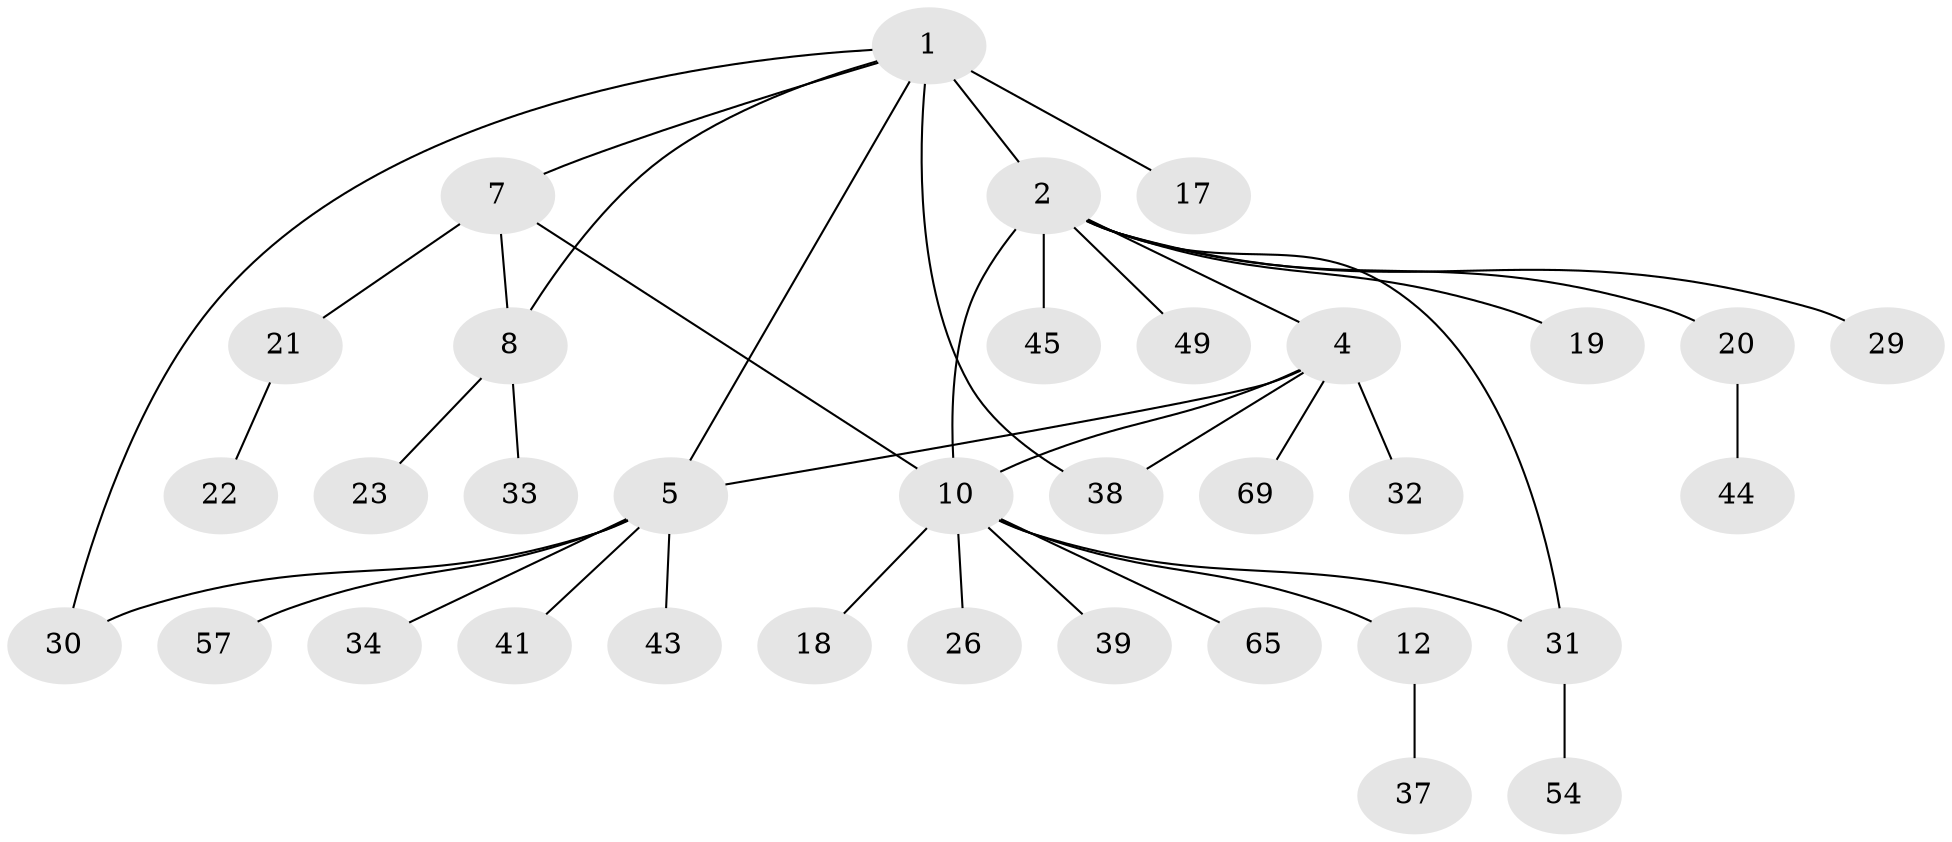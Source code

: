// original degree distribution, {4: 0.07246376811594203, 10: 0.014492753623188406, 5: 0.028985507246376812, 9: 0.028985507246376812, 7: 0.014492753623188406, 8: 0.043478260869565216, 3: 0.07246376811594203, 1: 0.5507246376811594, 2: 0.17391304347826086}
// Generated by graph-tools (version 1.1) at 2025/19/03/04/25 18:19:50]
// undirected, 34 vertices, 40 edges
graph export_dot {
graph [start="1"]
  node [color=gray90,style=filled];
  1 [super="+9+35"];
  2 [super="+3+46+59+13+48+25"];
  4 [super="+6"];
  5;
  7;
  8 [super="+27+28+24"];
  10 [super="+11+50+60"];
  12 [super="+55"];
  17;
  18;
  19;
  20;
  21 [super="+61"];
  22 [super="+53+51"];
  23;
  26 [super="+40"];
  29;
  30;
  31;
  32;
  33;
  34 [super="+42"];
  37;
  38;
  39;
  41 [super="+63"];
  43 [super="+58"];
  44;
  45;
  49;
  54;
  57;
  65 [super="+66"];
  69;
  1 -- 2 [weight=4];
  1 -- 17;
  1 -- 5 [weight=2];
  1 -- 38;
  1 -- 7;
  1 -- 8;
  1 -- 30;
  2 -- 19;
  2 -- 20;
  2 -- 29;
  2 -- 10 [weight=2];
  2 -- 4 [weight=2];
  2 -- 49;
  2 -- 45;
  2 -- 31;
  4 -- 5 [weight=2];
  4 -- 38;
  4 -- 32;
  4 -- 69;
  4 -- 10;
  5 -- 30;
  5 -- 34;
  5 -- 41;
  5 -- 43;
  5 -- 57;
  7 -- 8;
  7 -- 21;
  7 -- 10;
  8 -- 23;
  8 -- 33;
  10 -- 12 [weight=2];
  10 -- 31;
  10 -- 65;
  10 -- 18;
  10 -- 26;
  10 -- 39;
  12 -- 37;
  20 -- 44;
  21 -- 22;
  31 -- 54;
}
